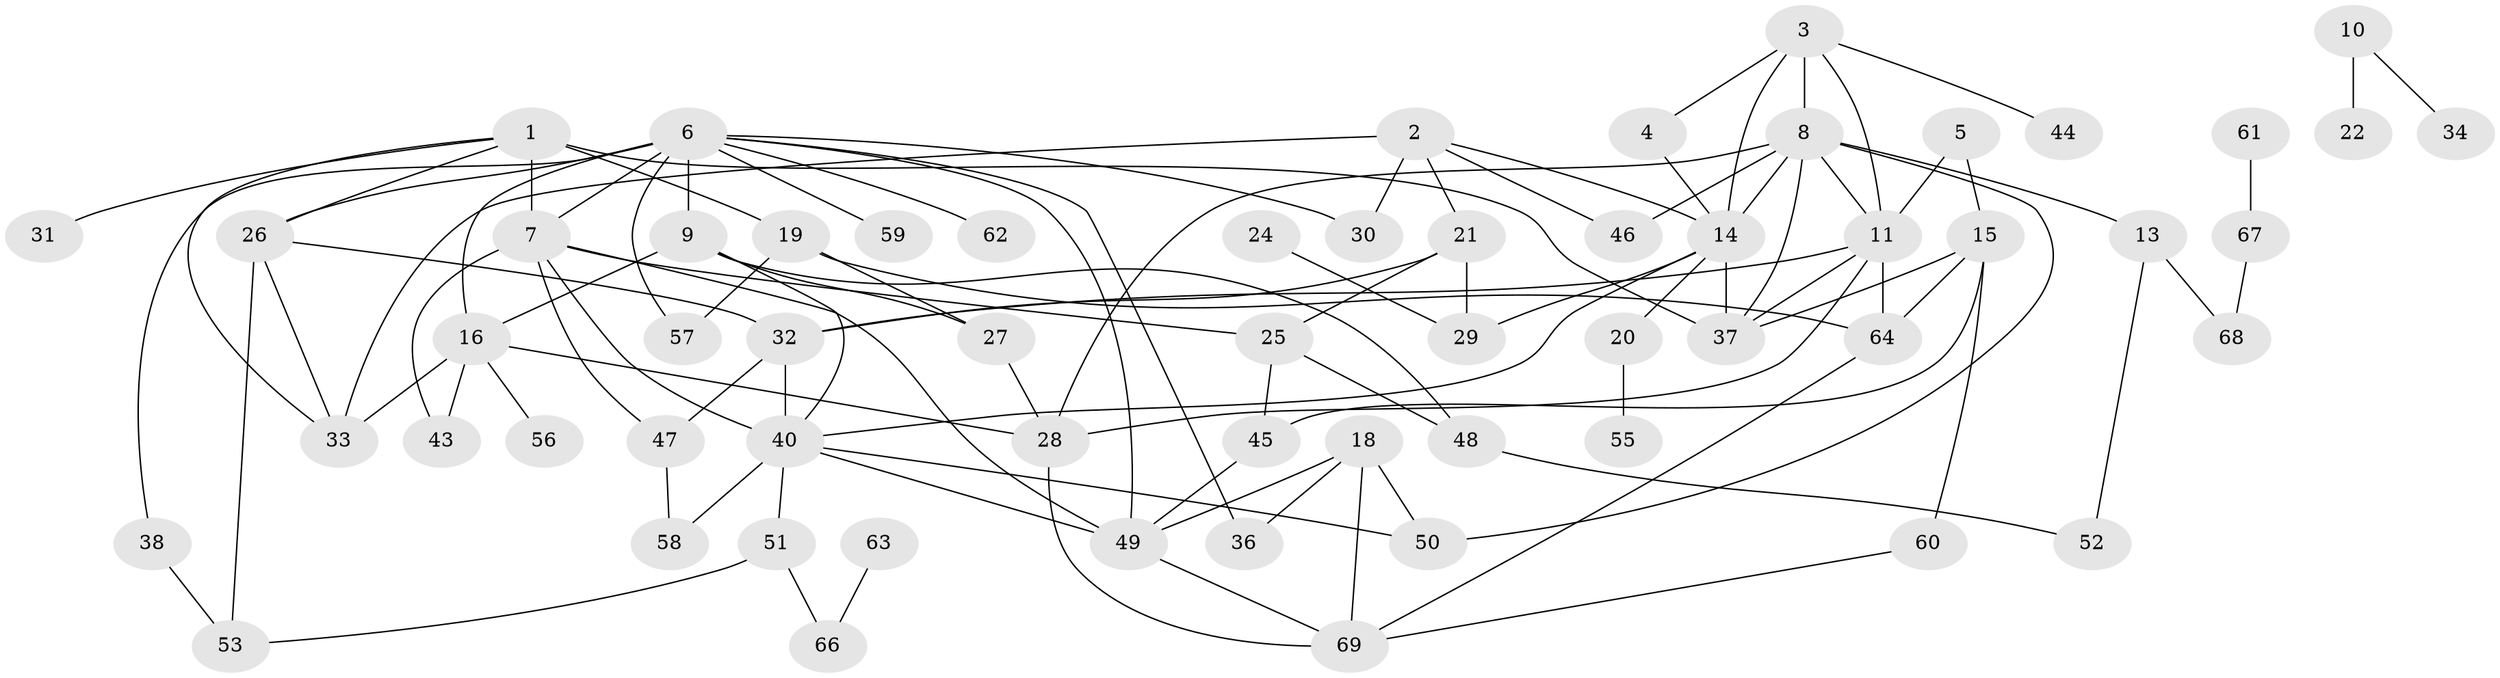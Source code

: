 // original degree distribution, {2: 0.31386861313868614, 3: 0.18248175182481752, 5: 0.08029197080291971, 1: 0.1678832116788321, 4: 0.145985401459854, 6: 0.043795620437956206, 0: 0.058394160583941604, 7: 0.0072992700729927005}
// Generated by graph-tools (version 1.1) at 2025/33/03/09/25 02:33:31]
// undirected, 60 vertices, 103 edges
graph export_dot {
graph [start="1"]
  node [color=gray90,style=filled];
  1;
  2;
  3;
  4;
  5;
  6;
  7;
  8;
  9;
  10;
  11;
  13;
  14;
  15;
  16;
  18;
  19;
  20;
  21;
  22;
  24;
  25;
  26;
  27;
  28;
  29;
  30;
  31;
  32;
  33;
  34;
  36;
  37;
  38;
  40;
  43;
  44;
  45;
  46;
  47;
  48;
  49;
  50;
  51;
  52;
  53;
  55;
  56;
  57;
  58;
  59;
  60;
  61;
  62;
  63;
  64;
  66;
  67;
  68;
  69;
  1 -- 7 [weight=1.0];
  1 -- 19 [weight=2.0];
  1 -- 26 [weight=1.0];
  1 -- 31 [weight=1.0];
  1 -- 33 [weight=1.0];
  1 -- 37 [weight=1.0];
  2 -- 14 [weight=1.0];
  2 -- 21 [weight=1.0];
  2 -- 30 [weight=1.0];
  2 -- 33 [weight=2.0];
  2 -- 46 [weight=1.0];
  3 -- 4 [weight=1.0];
  3 -- 8 [weight=1.0];
  3 -- 11 [weight=1.0];
  3 -- 14 [weight=1.0];
  3 -- 44 [weight=1.0];
  4 -- 14 [weight=1.0];
  5 -- 11 [weight=1.0];
  5 -- 15 [weight=1.0];
  6 -- 7 [weight=1.0];
  6 -- 9 [weight=1.0];
  6 -- 16 [weight=1.0];
  6 -- 26 [weight=1.0];
  6 -- 30 [weight=1.0];
  6 -- 36 [weight=1.0];
  6 -- 38 [weight=1.0];
  6 -- 49 [weight=1.0];
  6 -- 57 [weight=1.0];
  6 -- 59 [weight=1.0];
  6 -- 62 [weight=1.0];
  7 -- 25 [weight=1.0];
  7 -- 40 [weight=2.0];
  7 -- 43 [weight=1.0];
  7 -- 47 [weight=2.0];
  7 -- 49 [weight=3.0];
  8 -- 11 [weight=1.0];
  8 -- 13 [weight=1.0];
  8 -- 14 [weight=1.0];
  8 -- 28 [weight=1.0];
  8 -- 37 [weight=1.0];
  8 -- 46 [weight=1.0];
  8 -- 50 [weight=1.0];
  9 -- 16 [weight=1.0];
  9 -- 27 [weight=1.0];
  9 -- 40 [weight=1.0];
  9 -- 48 [weight=1.0];
  10 -- 22 [weight=2.0];
  10 -- 34 [weight=1.0];
  11 -- 28 [weight=1.0];
  11 -- 32 [weight=1.0];
  11 -- 37 [weight=2.0];
  11 -- 64 [weight=1.0];
  13 -- 52 [weight=1.0];
  13 -- 68 [weight=1.0];
  14 -- 20 [weight=1.0];
  14 -- 29 [weight=1.0];
  14 -- 37 [weight=2.0];
  14 -- 40 [weight=1.0];
  15 -- 37 [weight=1.0];
  15 -- 45 [weight=1.0];
  15 -- 60 [weight=1.0];
  15 -- 64 [weight=1.0];
  16 -- 28 [weight=1.0];
  16 -- 33 [weight=4.0];
  16 -- 43 [weight=1.0];
  16 -- 56 [weight=1.0];
  18 -- 36 [weight=1.0];
  18 -- 49 [weight=1.0];
  18 -- 50 [weight=1.0];
  18 -- 69 [weight=1.0];
  19 -- 27 [weight=1.0];
  19 -- 57 [weight=1.0];
  19 -- 64 [weight=1.0];
  20 -- 55 [weight=1.0];
  21 -- 25 [weight=1.0];
  21 -- 29 [weight=1.0];
  21 -- 32 [weight=1.0];
  24 -- 29 [weight=1.0];
  25 -- 45 [weight=1.0];
  25 -- 48 [weight=1.0];
  26 -- 32 [weight=1.0];
  26 -- 33 [weight=1.0];
  26 -- 53 [weight=1.0];
  27 -- 28 [weight=1.0];
  28 -- 69 [weight=1.0];
  32 -- 40 [weight=1.0];
  32 -- 47 [weight=1.0];
  38 -- 53 [weight=1.0];
  40 -- 49 [weight=1.0];
  40 -- 50 [weight=1.0];
  40 -- 51 [weight=1.0];
  40 -- 58 [weight=1.0];
  45 -- 49 [weight=1.0];
  47 -- 58 [weight=1.0];
  48 -- 52 [weight=1.0];
  49 -- 69 [weight=1.0];
  51 -- 53 [weight=1.0];
  51 -- 66 [weight=1.0];
  60 -- 69 [weight=1.0];
  61 -- 67 [weight=1.0];
  63 -- 66 [weight=1.0];
  64 -- 69 [weight=1.0];
  67 -- 68 [weight=1.0];
}
